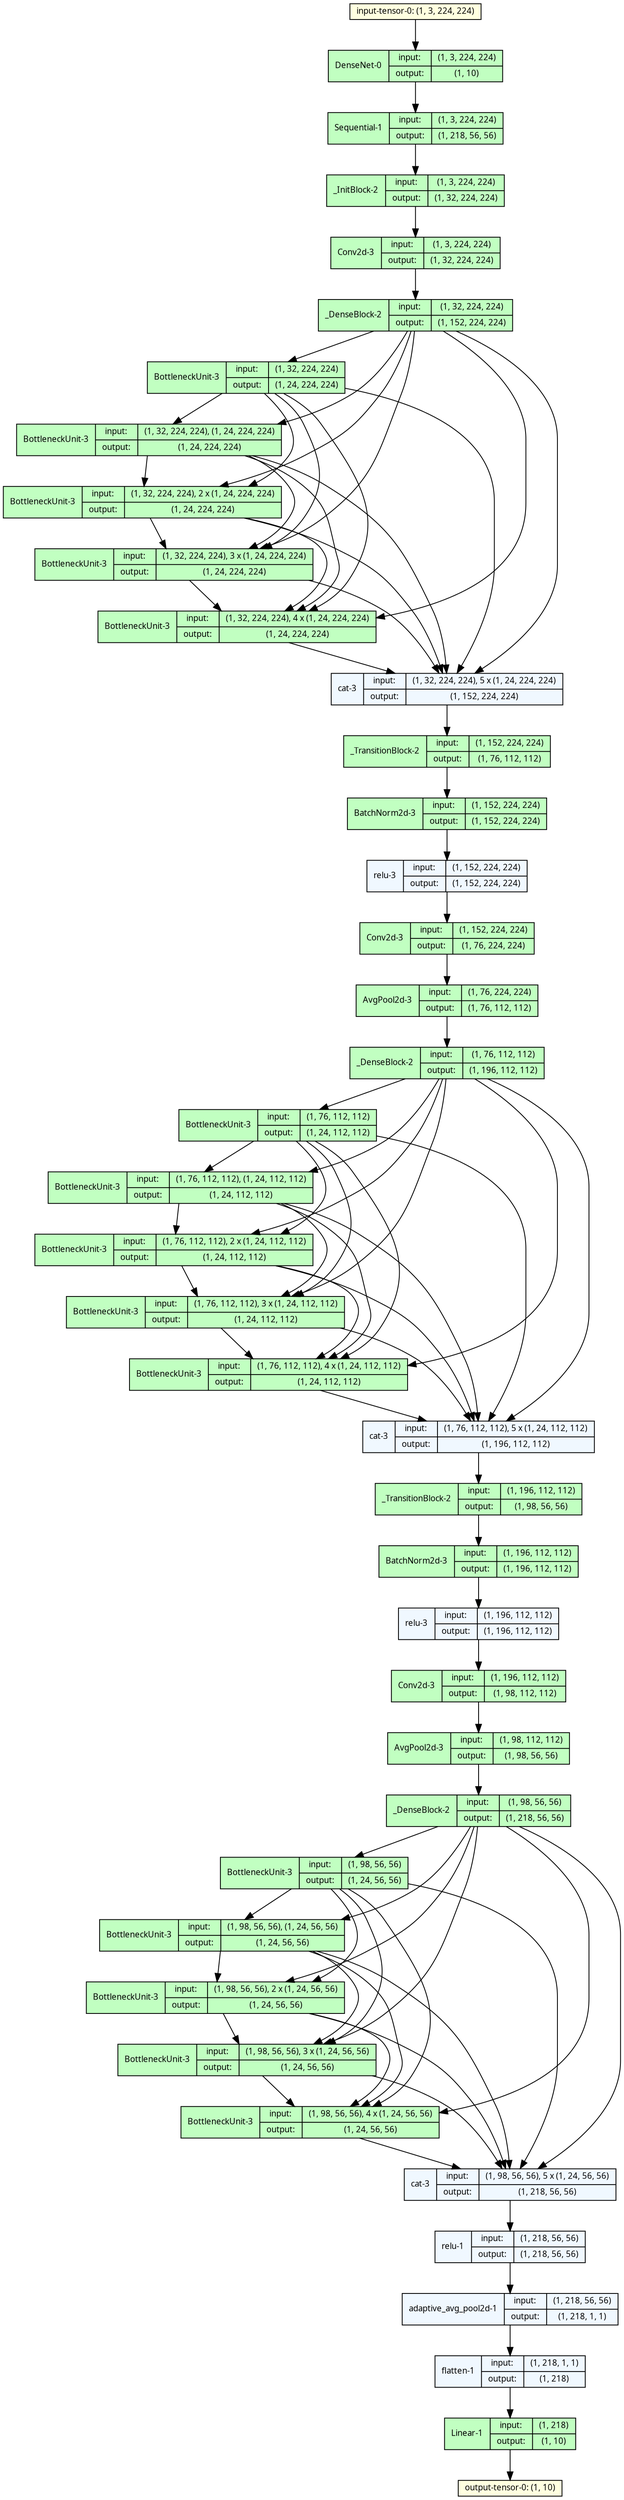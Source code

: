 strict digraph CustomDenseNet {
	graph [ordering=in size="51.3,51.3"]
	node [align=left fontname="Linux libertine" fontsize=10 height=0.2 ranksep=0.1 shape=record style=filled]
	edge [fontsize=10]
	0 [label="input-tensor-0: (1, 3, 224, 224)" fillcolor=lightyellow]
	1 [label="DenseNet
-0|{input:|output:}|{(1, 3, 224, 224)|(1, 10)}" fillcolor=darkseagreen1]
	2 [label="Sequential
-1|{input:|output:}|{(1, 3, 224, 224)|(1, 218, 56, 56)}" fillcolor=darkseagreen1]
	3 [label="_InitBlock
-2|{input:|output:}|{(1, 3, 224, 224)|(1, 32, 224, 224)}" fillcolor=darkseagreen1]
	4 [label="Conv2d
-3|{input:|output:}|{(1, 3, 224, 224)|(1, 32, 224, 224)}" fillcolor=darkseagreen1]
	5 [label="_DenseBlock
-2|{input:|output:}|{(1, 32, 224, 224)|(1, 152, 224, 224)}" fillcolor=darkseagreen1]
	6 [label="BottleneckUnit
-3|{input:|output:}|{(1, 32, 224, 224)|(1, 24, 224, 224)}" fillcolor=darkseagreen1]
	7 [label="BottleneckUnit
-3|{input:|output:}|{(1, 32, 224, 224), (1, 24, 224, 224)|(1, 24, 224, 224)}" fillcolor=darkseagreen1]
	8 [label="BottleneckUnit
-3|{input:|output:}|{(1, 32, 224, 224), 2 x (1, 24, 224, 224)|(1, 24, 224, 224)}" fillcolor=darkseagreen1]
	9 [label="BottleneckUnit
-3|{input:|output:}|{(1, 32, 224, 224), 3 x (1, 24, 224, 224)|(1, 24, 224, 224)}" fillcolor=darkseagreen1]
	10 [label="BottleneckUnit
-3|{input:|output:}|{(1, 32, 224, 224), 4 x (1, 24, 224, 224)|(1, 24, 224, 224)}" fillcolor=darkseagreen1]
	11 [label="cat
-3|{input:|output:}|{(1, 32, 224, 224), 5 x (1, 24, 224, 224)|(1, 152, 224, 224)}" fillcolor=aliceblue]
	12 [label="_TransitionBlock
-2|{input:|output:}|{(1, 152, 224, 224)|(1, 76, 112, 112)}" fillcolor=darkseagreen1]
	13 [label="BatchNorm2d
-3|{input:|output:}|{(1, 152, 224, 224)|(1, 152, 224, 224)}" fillcolor=darkseagreen1]
	14 [label="relu
-3|{input:|output:}|{(1, 152, 224, 224)|(1, 152, 224, 224)}" fillcolor=aliceblue]
	15 [label="Conv2d
-3|{input:|output:}|{(1, 152, 224, 224)|(1, 76, 224, 224)}" fillcolor=darkseagreen1]
	16 [label="AvgPool2d
-3|{input:|output:}|{(1, 76, 224, 224)|(1, 76, 112, 112)}" fillcolor=darkseagreen1]
	17 [label="_DenseBlock
-2|{input:|output:}|{(1, 76, 112, 112)|(1, 196, 112, 112)}" fillcolor=darkseagreen1]
	18 [label="BottleneckUnit
-3|{input:|output:}|{(1, 76, 112, 112)|(1, 24, 112, 112)}" fillcolor=darkseagreen1]
	19 [label="BottleneckUnit
-3|{input:|output:}|{(1, 76, 112, 112), (1, 24, 112, 112)|(1, 24, 112, 112)}" fillcolor=darkseagreen1]
	20 [label="BottleneckUnit
-3|{input:|output:}|{(1, 76, 112, 112), 2 x (1, 24, 112, 112)|(1, 24, 112, 112)}" fillcolor=darkseagreen1]
	21 [label="BottleneckUnit
-3|{input:|output:}|{(1, 76, 112, 112), 3 x (1, 24, 112, 112)|(1, 24, 112, 112)}" fillcolor=darkseagreen1]
	22 [label="BottleneckUnit
-3|{input:|output:}|{(1, 76, 112, 112), 4 x (1, 24, 112, 112)|(1, 24, 112, 112)}" fillcolor=darkseagreen1]
	23 [label="cat
-3|{input:|output:}|{(1, 76, 112, 112), 5 x (1, 24, 112, 112)|(1, 196, 112, 112)}" fillcolor=aliceblue]
	24 [label="_TransitionBlock
-2|{input:|output:}|{(1, 196, 112, 112)|(1, 98, 56, 56)}" fillcolor=darkseagreen1]
	25 [label="BatchNorm2d
-3|{input:|output:}|{(1, 196, 112, 112)|(1, 196, 112, 112)}" fillcolor=darkseagreen1]
	26 [label="relu
-3|{input:|output:}|{(1, 196, 112, 112)|(1, 196, 112, 112)}" fillcolor=aliceblue]
	27 [label="Conv2d
-3|{input:|output:}|{(1, 196, 112, 112)|(1, 98, 112, 112)}" fillcolor=darkseagreen1]
	28 [label="AvgPool2d
-3|{input:|output:}|{(1, 98, 112, 112)|(1, 98, 56, 56)}" fillcolor=darkseagreen1]
	29 [label="_DenseBlock
-2|{input:|output:}|{(1, 98, 56, 56)|(1, 218, 56, 56)}" fillcolor=darkseagreen1]
	30 [label="BottleneckUnit
-3|{input:|output:}|{(1, 98, 56, 56)|(1, 24, 56, 56)}" fillcolor=darkseagreen1]
	31 [label="BottleneckUnit
-3|{input:|output:}|{(1, 98, 56, 56), (1, 24, 56, 56)|(1, 24, 56, 56)}" fillcolor=darkseagreen1]
	32 [label="BottleneckUnit
-3|{input:|output:}|{(1, 98, 56, 56), 2 x (1, 24, 56, 56)|(1, 24, 56, 56)}" fillcolor=darkseagreen1]
	33 [label="BottleneckUnit
-3|{input:|output:}|{(1, 98, 56, 56), 3 x (1, 24, 56, 56)|(1, 24, 56, 56)}" fillcolor=darkseagreen1]
	34 [label="BottleneckUnit
-3|{input:|output:}|{(1, 98, 56, 56), 4 x (1, 24, 56, 56)|(1, 24, 56, 56)}" fillcolor=darkseagreen1]
	35 [label="cat
-3|{input:|output:}|{(1, 98, 56, 56), 5 x (1, 24, 56, 56)|(1, 218, 56, 56)}" fillcolor=aliceblue]
	36 [label="relu
-1|{input:|output:}|{(1, 218, 56, 56)|(1, 218, 56, 56)}" fillcolor=aliceblue]
	37 [label="adaptive_avg_pool2d
-1|{input:|output:}|{(1, 218, 56, 56)|(1, 218, 1, 1)}" fillcolor=aliceblue]
	38 [label="flatten
-1|{input:|output:}|{(1, 218, 1, 1)|(1, 218)}" fillcolor=aliceblue]
	39 [label="Linear
-1|{input:|output:}|{(1, 218)|(1, 10)}" fillcolor=darkseagreen1]
	40 [label="output-tensor-0: (1, 10)" fillcolor=lightyellow]
	33 [label="BottleneckUnit
-3|{input:|output:}|{(1, 98, 56, 56), 3 x (1, 24, 56, 56)|(1, 24, 56, 56)}" fillcolor=darkseagreen1]
	32 [label="BottleneckUnit
-3|{input:|output:}|{(1, 98, 56, 56), 2 x (1, 24, 56, 56)|(1, 24, 56, 56)}" fillcolor=darkseagreen1]
	32 [label="BottleneckUnit
-3|{input:|output:}|{(1, 98, 56, 56), 2 x (1, 24, 56, 56)|(1, 24, 56, 56)}" fillcolor=darkseagreen1]
	31 [label="BottleneckUnit
-3|{input:|output:}|{(1, 98, 56, 56), (1, 24, 56, 56)|(1, 24, 56, 56)}" fillcolor=darkseagreen1]
	31 [label="BottleneckUnit
-3|{input:|output:}|{(1, 98, 56, 56), (1, 24, 56, 56)|(1, 24, 56, 56)}" fillcolor=darkseagreen1]
	31 [label="BottleneckUnit
-3|{input:|output:}|{(1, 98, 56, 56), (1, 24, 56, 56)|(1, 24, 56, 56)}" fillcolor=darkseagreen1]
	30 [label="BottleneckUnit
-3|{input:|output:}|{(1, 98, 56, 56)|(1, 24, 56, 56)}" fillcolor=darkseagreen1]
	30 [label="BottleneckUnit
-3|{input:|output:}|{(1, 98, 56, 56)|(1, 24, 56, 56)}" fillcolor=darkseagreen1]
	30 [label="BottleneckUnit
-3|{input:|output:}|{(1, 98, 56, 56)|(1, 24, 56, 56)}" fillcolor=darkseagreen1]
	30 [label="BottleneckUnit
-3|{input:|output:}|{(1, 98, 56, 56)|(1, 24, 56, 56)}" fillcolor=darkseagreen1]
	29 [label="_DenseBlock
-2|{input:|output:}|{(1, 98, 56, 56)|(1, 218, 56, 56)}" fillcolor=darkseagreen1]
	29 [label="_DenseBlock
-2|{input:|output:}|{(1, 98, 56, 56)|(1, 218, 56, 56)}" fillcolor=darkseagreen1]
	29 [label="_DenseBlock
-2|{input:|output:}|{(1, 98, 56, 56)|(1, 218, 56, 56)}" fillcolor=darkseagreen1]
	29 [label="_DenseBlock
-2|{input:|output:}|{(1, 98, 56, 56)|(1, 218, 56, 56)}" fillcolor=darkseagreen1]
	29 [label="_DenseBlock
-2|{input:|output:}|{(1, 98, 56, 56)|(1, 218, 56, 56)}" fillcolor=darkseagreen1]
	21 [label="BottleneckUnit
-3|{input:|output:}|{(1, 76, 112, 112), 3 x (1, 24, 112, 112)|(1, 24, 112, 112)}" fillcolor=darkseagreen1]
	20 [label="BottleneckUnit
-3|{input:|output:}|{(1, 76, 112, 112), 2 x (1, 24, 112, 112)|(1, 24, 112, 112)}" fillcolor=darkseagreen1]
	20 [label="BottleneckUnit
-3|{input:|output:}|{(1, 76, 112, 112), 2 x (1, 24, 112, 112)|(1, 24, 112, 112)}" fillcolor=darkseagreen1]
	19 [label="BottleneckUnit
-3|{input:|output:}|{(1, 76, 112, 112), (1, 24, 112, 112)|(1, 24, 112, 112)}" fillcolor=darkseagreen1]
	19 [label="BottleneckUnit
-3|{input:|output:}|{(1, 76, 112, 112), (1, 24, 112, 112)|(1, 24, 112, 112)}" fillcolor=darkseagreen1]
	19 [label="BottleneckUnit
-3|{input:|output:}|{(1, 76, 112, 112), (1, 24, 112, 112)|(1, 24, 112, 112)}" fillcolor=darkseagreen1]
	18 [label="BottleneckUnit
-3|{input:|output:}|{(1, 76, 112, 112)|(1, 24, 112, 112)}" fillcolor=darkseagreen1]
	18 [label="BottleneckUnit
-3|{input:|output:}|{(1, 76, 112, 112)|(1, 24, 112, 112)}" fillcolor=darkseagreen1]
	18 [label="BottleneckUnit
-3|{input:|output:}|{(1, 76, 112, 112)|(1, 24, 112, 112)}" fillcolor=darkseagreen1]
	18 [label="BottleneckUnit
-3|{input:|output:}|{(1, 76, 112, 112)|(1, 24, 112, 112)}" fillcolor=darkseagreen1]
	17 [label="_DenseBlock
-2|{input:|output:}|{(1, 76, 112, 112)|(1, 196, 112, 112)}" fillcolor=darkseagreen1]
	17 [label="_DenseBlock
-2|{input:|output:}|{(1, 76, 112, 112)|(1, 196, 112, 112)}" fillcolor=darkseagreen1]
	17 [label="_DenseBlock
-2|{input:|output:}|{(1, 76, 112, 112)|(1, 196, 112, 112)}" fillcolor=darkseagreen1]
	17 [label="_DenseBlock
-2|{input:|output:}|{(1, 76, 112, 112)|(1, 196, 112, 112)}" fillcolor=darkseagreen1]
	17 [label="_DenseBlock
-2|{input:|output:}|{(1, 76, 112, 112)|(1, 196, 112, 112)}" fillcolor=darkseagreen1]
	9 [label="BottleneckUnit
-3|{input:|output:}|{(1, 32, 224, 224), 3 x (1, 24, 224, 224)|(1, 24, 224, 224)}" fillcolor=darkseagreen1]
	8 [label="BottleneckUnit
-3|{input:|output:}|{(1, 32, 224, 224), 2 x (1, 24, 224, 224)|(1, 24, 224, 224)}" fillcolor=darkseagreen1]
	8 [label="BottleneckUnit
-3|{input:|output:}|{(1, 32, 224, 224), 2 x (1, 24, 224, 224)|(1, 24, 224, 224)}" fillcolor=darkseagreen1]
	7 [label="BottleneckUnit
-3|{input:|output:}|{(1, 32, 224, 224), (1, 24, 224, 224)|(1, 24, 224, 224)}" fillcolor=darkseagreen1]
	7 [label="BottleneckUnit
-3|{input:|output:}|{(1, 32, 224, 224), (1, 24, 224, 224)|(1, 24, 224, 224)}" fillcolor=darkseagreen1]
	7 [label="BottleneckUnit
-3|{input:|output:}|{(1, 32, 224, 224), (1, 24, 224, 224)|(1, 24, 224, 224)}" fillcolor=darkseagreen1]
	6 [label="BottleneckUnit
-3|{input:|output:}|{(1, 32, 224, 224)|(1, 24, 224, 224)}" fillcolor=darkseagreen1]
	6 [label="BottleneckUnit
-3|{input:|output:}|{(1, 32, 224, 224)|(1, 24, 224, 224)}" fillcolor=darkseagreen1]
	6 [label="BottleneckUnit
-3|{input:|output:}|{(1, 32, 224, 224)|(1, 24, 224, 224)}" fillcolor=darkseagreen1]
	6 [label="BottleneckUnit
-3|{input:|output:}|{(1, 32, 224, 224)|(1, 24, 224, 224)}" fillcolor=darkseagreen1]
	5 [label="_DenseBlock
-2|{input:|output:}|{(1, 32, 224, 224)|(1, 152, 224, 224)}" fillcolor=darkseagreen1]
	5 [label="_DenseBlock
-2|{input:|output:}|{(1, 32, 224, 224)|(1, 152, 224, 224)}" fillcolor=darkseagreen1]
	5 [label="_DenseBlock
-2|{input:|output:}|{(1, 32, 224, 224)|(1, 152, 224, 224)}" fillcolor=darkseagreen1]
	5 [label="_DenseBlock
-2|{input:|output:}|{(1, 32, 224, 224)|(1, 152, 224, 224)}" fillcolor=darkseagreen1]
	5 [label="_DenseBlock
-2|{input:|output:}|{(1, 32, 224, 224)|(1, 152, 224, 224)}" fillcolor=darkseagreen1]
	0 -> 1
	1 -> 2
	2 -> 3
	3 -> 4
	4 -> 5
	5 -> 6
	6 -> 7
	7 -> 8
	8 -> 9
	9 -> 10
	10 -> 11
	11 -> 12
	12 -> 13
	13 -> 14
	14 -> 15
	15 -> 16
	16 -> 17
	17 -> 18
	18 -> 19
	19 -> 20
	20 -> 21
	21 -> 22
	22 -> 23
	23 -> 24
	24 -> 25
	25 -> 26
	26 -> 27
	27 -> 28
	28 -> 29
	29 -> 30
	30 -> 31
	31 -> 32
	32 -> 33
	33 -> 34
	34 -> 35
	35 -> 36
	36 -> 37
	37 -> 38
	38 -> 39
	39 -> 40
	33 -> 35
	32 -> 34
	32 -> 35
	31 -> 33
	31 -> 34
	31 -> 35
	30 -> 32
	30 -> 33
	30 -> 34
	30 -> 35
	29 -> 31
	29 -> 32
	29 -> 33
	29 -> 34
	29 -> 35
	21 -> 23
	20 -> 22
	20 -> 23
	19 -> 21
	19 -> 22
	19 -> 23
	18 -> 20
	18 -> 21
	18 -> 22
	18 -> 23
	17 -> 19
	17 -> 20
	17 -> 21
	17 -> 22
	17 -> 23
	9 -> 11
	8 -> 10
	8 -> 11
	7 -> 9
	7 -> 10
	7 -> 11
	6 -> 8
	6 -> 9
	6 -> 10
	6 -> 11
	5 -> 7
	5 -> 8
	5 -> 9
	5 -> 10
	5 -> 11
}
strict digraph CustomDenseNet {
	graph [ordering=in size="51.3,51.3"]
	node [align=left fontname="Linux libertine" fontsize=10 height=0.2 ranksep=0.1 shape=record style=filled]
	edge [fontsize=10]
	0 [label="input-tensor-0: (1, 3, 224, 224)" fillcolor=lightyellow]
	1 [label="DenseNet
-0|{input:|output:}|{(1, 3, 224, 224)|(1, 10)}" fillcolor=darkseagreen1]
	2 [label="Sequential
-1|{input:|output:}|{(1, 3, 224, 224)|(1, 218, 56, 56)}" fillcolor=darkseagreen1]
	3 [label="_InitBlock
-2|{input:|output:}|{(1, 3, 224, 224)|(1, 32, 224, 224)}" fillcolor=darkseagreen1]
	4 [label="Conv2d
-3|{input:|output:}|{(1, 3, 224, 224)|(1, 32, 224, 224)}" fillcolor=darkseagreen1]
	5 [label="_DenseBlock
-2|{input:|output:}|{(1, 32, 224, 224)|(1, 152, 224, 224)}" fillcolor=darkseagreen1]
	6 [label="BottleneckUnit
-3|{input:|output:}|{(1, 32, 224, 224)|(1, 24, 224, 224)}" fillcolor=darkseagreen1]
	7 [label="BottleneckUnit
-3|{input:|output:}|{(1, 32, 224, 224), (1, 24, 224, 224)|(1, 24, 224, 224)}" fillcolor=darkseagreen1]
	8 [label="BottleneckUnit
-3|{input:|output:}|{(1, 32, 224, 224), 2 x (1, 24, 224, 224)|(1, 24, 224, 224)}" fillcolor=darkseagreen1]
	9 [label="BottleneckUnit
-3|{input:|output:}|{(1, 32, 224, 224), 3 x (1, 24, 224, 224)|(1, 24, 224, 224)}" fillcolor=darkseagreen1]
	10 [label="BottleneckUnit
-3|{input:|output:}|{(1, 32, 224, 224), 4 x (1, 24, 224, 224)|(1, 24, 224, 224)}" fillcolor=darkseagreen1]
	11 [label="cat
-3|{input:|output:}|{(1, 32, 224, 224), 5 x (1, 24, 224, 224)|(1, 152, 224, 224)}" fillcolor=aliceblue]
	12 [label="_TransitionBlock
-2|{input:|output:}|{(1, 152, 224, 224)|(1, 76, 112, 112)}" fillcolor=darkseagreen1]
	13 [label="BatchNorm2d
-3|{input:|output:}|{(1, 152, 224, 224)|(1, 152, 224, 224)}" fillcolor=darkseagreen1]
	14 [label="relu
-3|{input:|output:}|{(1, 152, 224, 224)|(1, 152, 224, 224)}" fillcolor=aliceblue]
	15 [label="Conv2d
-3|{input:|output:}|{(1, 152, 224, 224)|(1, 76, 224, 224)}" fillcolor=darkseagreen1]
	16 [label="AvgPool2d
-3|{input:|output:}|{(1, 76, 224, 224)|(1, 76, 112, 112)}" fillcolor=darkseagreen1]
	17 [label="_DenseBlock
-2|{input:|output:}|{(1, 76, 112, 112)|(1, 196, 112, 112)}" fillcolor=darkseagreen1]
	18 [label="BottleneckUnit
-3|{input:|output:}|{(1, 76, 112, 112)|(1, 24, 112, 112)}" fillcolor=darkseagreen1]
	19 [label="BottleneckUnit
-3|{input:|output:}|{(1, 76, 112, 112), (1, 24, 112, 112)|(1, 24, 112, 112)}" fillcolor=darkseagreen1]
	20 [label="BottleneckUnit
-3|{input:|output:}|{(1, 76, 112, 112), 2 x (1, 24, 112, 112)|(1, 24, 112, 112)}" fillcolor=darkseagreen1]
	21 [label="BottleneckUnit
-3|{input:|output:}|{(1, 76, 112, 112), 3 x (1, 24, 112, 112)|(1, 24, 112, 112)}" fillcolor=darkseagreen1]
	22 [label="BottleneckUnit
-3|{input:|output:}|{(1, 76, 112, 112), 4 x (1, 24, 112, 112)|(1, 24, 112, 112)}" fillcolor=darkseagreen1]
	23 [label="cat
-3|{input:|output:}|{(1, 76, 112, 112), 5 x (1, 24, 112, 112)|(1, 196, 112, 112)}" fillcolor=aliceblue]
	24 [label="_TransitionBlock
-2|{input:|output:}|{(1, 196, 112, 112)|(1, 98, 56, 56)}" fillcolor=darkseagreen1]
	25 [label="BatchNorm2d
-3|{input:|output:}|{(1, 196, 112, 112)|(1, 196, 112, 112)}" fillcolor=darkseagreen1]
	26 [label="relu
-3|{input:|output:}|{(1, 196, 112, 112)|(1, 196, 112, 112)}" fillcolor=aliceblue]
	27 [label="Conv2d
-3|{input:|output:}|{(1, 196, 112, 112)|(1, 98, 112, 112)}" fillcolor=darkseagreen1]
	28 [label="AvgPool2d
-3|{input:|output:}|{(1, 98, 112, 112)|(1, 98, 56, 56)}" fillcolor=darkseagreen1]
	29 [label="_DenseBlock
-2|{input:|output:}|{(1, 98, 56, 56)|(1, 218, 56, 56)}" fillcolor=darkseagreen1]
	30 [label="BottleneckUnit
-3|{input:|output:}|{(1, 98, 56, 56)|(1, 24, 56, 56)}" fillcolor=darkseagreen1]
	31 [label="BottleneckUnit
-3|{input:|output:}|{(1, 98, 56, 56), (1, 24, 56, 56)|(1, 24, 56, 56)}" fillcolor=darkseagreen1]
	32 [label="BottleneckUnit
-3|{input:|output:}|{(1, 98, 56, 56), 2 x (1, 24, 56, 56)|(1, 24, 56, 56)}" fillcolor=darkseagreen1]
	33 [label="BottleneckUnit
-3|{input:|output:}|{(1, 98, 56, 56), 3 x (1, 24, 56, 56)|(1, 24, 56, 56)}" fillcolor=darkseagreen1]
	34 [label="BottleneckUnit
-3|{input:|output:}|{(1, 98, 56, 56), 4 x (1, 24, 56, 56)|(1, 24, 56, 56)}" fillcolor=darkseagreen1]
	35 [label="cat
-3|{input:|output:}|{(1, 98, 56, 56), 5 x (1, 24, 56, 56)|(1, 218, 56, 56)}" fillcolor=aliceblue]
	36 [label="relu
-1|{input:|output:}|{(1, 218, 56, 56)|(1, 218, 56, 56)}" fillcolor=aliceblue]
	37 [label="adaptive_avg_pool2d
-1|{input:|output:}|{(1, 218, 56, 56)|(1, 218, 1, 1)}" fillcolor=aliceblue]
	38 [label="flatten
-1|{input:|output:}|{(1, 218, 1, 1)|(1, 218)}" fillcolor=aliceblue]
	39 [label="Linear
-1|{input:|output:}|{(1, 218)|(1, 10)}" fillcolor=darkseagreen1]
	40 [label="output-tensor-0: (1, 10)" fillcolor=lightyellow]
	33 [label="BottleneckUnit
-3|{input:|output:}|{(1, 98, 56, 56), 3 x (1, 24, 56, 56)|(1, 24, 56, 56)}" fillcolor=darkseagreen1]
	32 [label="BottleneckUnit
-3|{input:|output:}|{(1, 98, 56, 56), 2 x (1, 24, 56, 56)|(1, 24, 56, 56)}" fillcolor=darkseagreen1]
	32 [label="BottleneckUnit
-3|{input:|output:}|{(1, 98, 56, 56), 2 x (1, 24, 56, 56)|(1, 24, 56, 56)}" fillcolor=darkseagreen1]
	31 [label="BottleneckUnit
-3|{input:|output:}|{(1, 98, 56, 56), (1, 24, 56, 56)|(1, 24, 56, 56)}" fillcolor=darkseagreen1]
	31 [label="BottleneckUnit
-3|{input:|output:}|{(1, 98, 56, 56), (1, 24, 56, 56)|(1, 24, 56, 56)}" fillcolor=darkseagreen1]
	31 [label="BottleneckUnit
-3|{input:|output:}|{(1, 98, 56, 56), (1, 24, 56, 56)|(1, 24, 56, 56)}" fillcolor=darkseagreen1]
	30 [label="BottleneckUnit
-3|{input:|output:}|{(1, 98, 56, 56)|(1, 24, 56, 56)}" fillcolor=darkseagreen1]
	30 [label="BottleneckUnit
-3|{input:|output:}|{(1, 98, 56, 56)|(1, 24, 56, 56)}" fillcolor=darkseagreen1]
	30 [label="BottleneckUnit
-3|{input:|output:}|{(1, 98, 56, 56)|(1, 24, 56, 56)}" fillcolor=darkseagreen1]
	30 [label="BottleneckUnit
-3|{input:|output:}|{(1, 98, 56, 56)|(1, 24, 56, 56)}" fillcolor=darkseagreen1]
	29 [label="_DenseBlock
-2|{input:|output:}|{(1, 98, 56, 56)|(1, 218, 56, 56)}" fillcolor=darkseagreen1]
	29 [label="_DenseBlock
-2|{input:|output:}|{(1, 98, 56, 56)|(1, 218, 56, 56)}" fillcolor=darkseagreen1]
	29 [label="_DenseBlock
-2|{input:|output:}|{(1, 98, 56, 56)|(1, 218, 56, 56)}" fillcolor=darkseagreen1]
	29 [label="_DenseBlock
-2|{input:|output:}|{(1, 98, 56, 56)|(1, 218, 56, 56)}" fillcolor=darkseagreen1]
	29 [label="_DenseBlock
-2|{input:|output:}|{(1, 98, 56, 56)|(1, 218, 56, 56)}" fillcolor=darkseagreen1]
	21 [label="BottleneckUnit
-3|{input:|output:}|{(1, 76, 112, 112), 3 x (1, 24, 112, 112)|(1, 24, 112, 112)}" fillcolor=darkseagreen1]
	20 [label="BottleneckUnit
-3|{input:|output:}|{(1, 76, 112, 112), 2 x (1, 24, 112, 112)|(1, 24, 112, 112)}" fillcolor=darkseagreen1]
	20 [label="BottleneckUnit
-3|{input:|output:}|{(1, 76, 112, 112), 2 x (1, 24, 112, 112)|(1, 24, 112, 112)}" fillcolor=darkseagreen1]
	19 [label="BottleneckUnit
-3|{input:|output:}|{(1, 76, 112, 112), (1, 24, 112, 112)|(1, 24, 112, 112)}" fillcolor=darkseagreen1]
	19 [label="BottleneckUnit
-3|{input:|output:}|{(1, 76, 112, 112), (1, 24, 112, 112)|(1, 24, 112, 112)}" fillcolor=darkseagreen1]
	19 [label="BottleneckUnit
-3|{input:|output:}|{(1, 76, 112, 112), (1, 24, 112, 112)|(1, 24, 112, 112)}" fillcolor=darkseagreen1]
	18 [label="BottleneckUnit
-3|{input:|output:}|{(1, 76, 112, 112)|(1, 24, 112, 112)}" fillcolor=darkseagreen1]
	18 [label="BottleneckUnit
-3|{input:|output:}|{(1, 76, 112, 112)|(1, 24, 112, 112)}" fillcolor=darkseagreen1]
	18 [label="BottleneckUnit
-3|{input:|output:}|{(1, 76, 112, 112)|(1, 24, 112, 112)}" fillcolor=darkseagreen1]
	18 [label="BottleneckUnit
-3|{input:|output:}|{(1, 76, 112, 112)|(1, 24, 112, 112)}" fillcolor=darkseagreen1]
	17 [label="_DenseBlock
-2|{input:|output:}|{(1, 76, 112, 112)|(1, 196, 112, 112)}" fillcolor=darkseagreen1]
	17 [label="_DenseBlock
-2|{input:|output:}|{(1, 76, 112, 112)|(1, 196, 112, 112)}" fillcolor=darkseagreen1]
	17 [label="_DenseBlock
-2|{input:|output:}|{(1, 76, 112, 112)|(1, 196, 112, 112)}" fillcolor=darkseagreen1]
	17 [label="_DenseBlock
-2|{input:|output:}|{(1, 76, 112, 112)|(1, 196, 112, 112)}" fillcolor=darkseagreen1]
	17 [label="_DenseBlock
-2|{input:|output:}|{(1, 76, 112, 112)|(1, 196, 112, 112)}" fillcolor=darkseagreen1]
	9 [label="BottleneckUnit
-3|{input:|output:}|{(1, 32, 224, 224), 3 x (1, 24, 224, 224)|(1, 24, 224, 224)}" fillcolor=darkseagreen1]
	8 [label="BottleneckUnit
-3|{input:|output:}|{(1, 32, 224, 224), 2 x (1, 24, 224, 224)|(1, 24, 224, 224)}" fillcolor=darkseagreen1]
	8 [label="BottleneckUnit
-3|{input:|output:}|{(1, 32, 224, 224), 2 x (1, 24, 224, 224)|(1, 24, 224, 224)}" fillcolor=darkseagreen1]
	7 [label="BottleneckUnit
-3|{input:|output:}|{(1, 32, 224, 224), (1, 24, 224, 224)|(1, 24, 224, 224)}" fillcolor=darkseagreen1]
	7 [label="BottleneckUnit
-3|{input:|output:}|{(1, 32, 224, 224), (1, 24, 224, 224)|(1, 24, 224, 224)}" fillcolor=darkseagreen1]
	7 [label="BottleneckUnit
-3|{input:|output:}|{(1, 32, 224, 224), (1, 24, 224, 224)|(1, 24, 224, 224)}" fillcolor=darkseagreen1]
	6 [label="BottleneckUnit
-3|{input:|output:}|{(1, 32, 224, 224)|(1, 24, 224, 224)}" fillcolor=darkseagreen1]
	6 [label="BottleneckUnit
-3|{input:|output:}|{(1, 32, 224, 224)|(1, 24, 224, 224)}" fillcolor=darkseagreen1]
	6 [label="BottleneckUnit
-3|{input:|output:}|{(1, 32, 224, 224)|(1, 24, 224, 224)}" fillcolor=darkseagreen1]
	6 [label="BottleneckUnit
-3|{input:|output:}|{(1, 32, 224, 224)|(1, 24, 224, 224)}" fillcolor=darkseagreen1]
	5 [label="_DenseBlock
-2|{input:|output:}|{(1, 32, 224, 224)|(1, 152, 224, 224)}" fillcolor=darkseagreen1]
	5 [label="_DenseBlock
-2|{input:|output:}|{(1, 32, 224, 224)|(1, 152, 224, 224)}" fillcolor=darkseagreen1]
	5 [label="_DenseBlock
-2|{input:|output:}|{(1, 32, 224, 224)|(1, 152, 224, 224)}" fillcolor=darkseagreen1]
	5 [label="_DenseBlock
-2|{input:|output:}|{(1, 32, 224, 224)|(1, 152, 224, 224)}" fillcolor=darkseagreen1]
	5 [label="_DenseBlock
-2|{input:|output:}|{(1, 32, 224, 224)|(1, 152, 224, 224)}" fillcolor=darkseagreen1]
	0 -> 1
	1 -> 2
	2 -> 3
	3 -> 4
	4 -> 5
	5 -> 6
	6 -> 7
	7 -> 8
	8 -> 9
	9 -> 10
	10 -> 11
	11 -> 12
	12 -> 13
	13 -> 14
	14 -> 15
	15 -> 16
	16 -> 17
	17 -> 18
	18 -> 19
	19 -> 20
	20 -> 21
	21 -> 22
	22 -> 23
	23 -> 24
	24 -> 25
	25 -> 26
	26 -> 27
	27 -> 28
	28 -> 29
	29 -> 30
	30 -> 31
	31 -> 32
	32 -> 33
	33 -> 34
	34 -> 35
	35 -> 36
	36 -> 37
	37 -> 38
	38 -> 39
	39 -> 40
	33 -> 35
	32 -> 34
	32 -> 35
	31 -> 33
	31 -> 34
	31 -> 35
	30 -> 32
	30 -> 33
	30 -> 34
	30 -> 35
	29 -> 31
	29 -> 32
	29 -> 33
	29 -> 34
	29 -> 35
	21 -> 23
	20 -> 22
	20 -> 23
	19 -> 21
	19 -> 22
	19 -> 23
	18 -> 20
	18 -> 21
	18 -> 22
	18 -> 23
	17 -> 19
	17 -> 20
	17 -> 21
	17 -> 22
	17 -> 23
	9 -> 11
	8 -> 10
	8 -> 11
	7 -> 9
	7 -> 10
	7 -> 11
	6 -> 8
	6 -> 9
	6 -> 10
	6 -> 11
	5 -> 7
	5 -> 8
	5 -> 9
	5 -> 10
	5 -> 11
}
